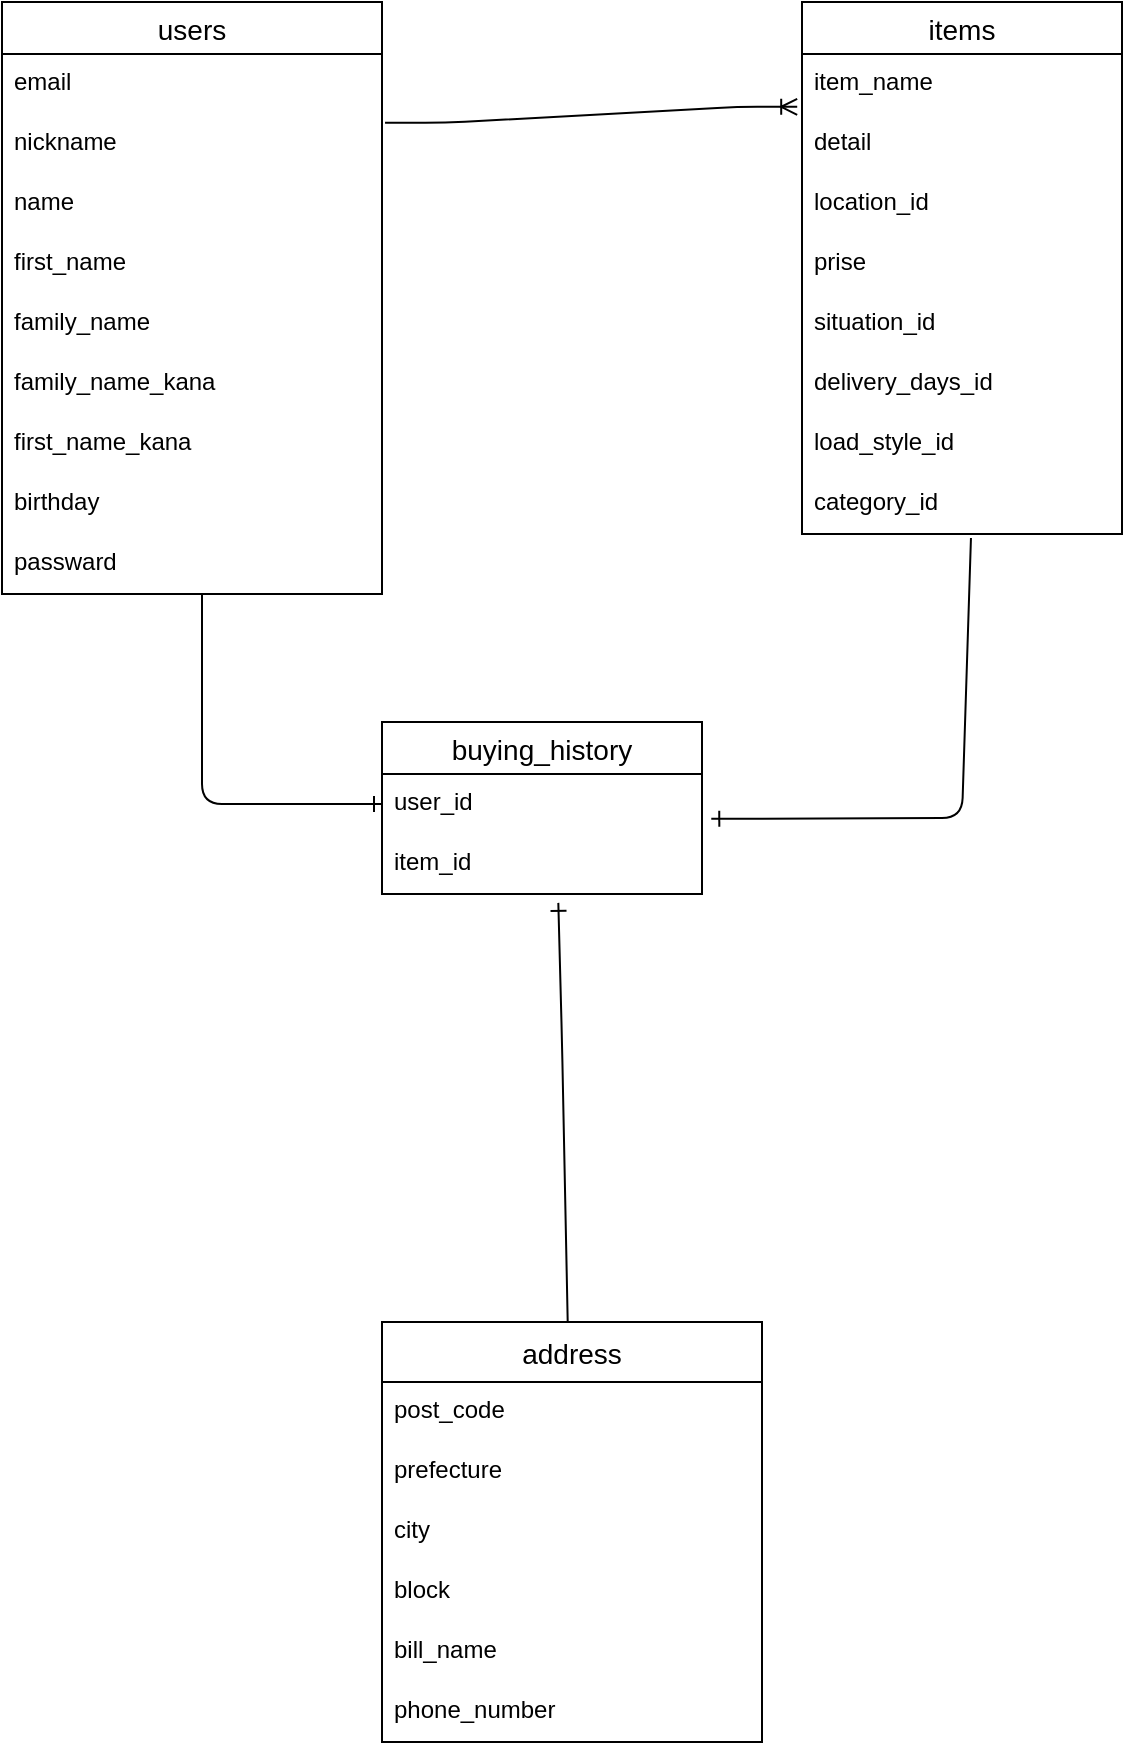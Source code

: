 <mxfile>
    <diagram id="vUAfDDYH80ylygRSDVf_" name="ページ1">
        <mxGraphModel dx="962" dy="1151" grid="1" gridSize="10" guides="1" tooltips="1" connect="1" arrows="1" fold="1" page="1" pageScale="1" pageWidth="827" pageHeight="1169" math="0" shadow="0">
            <root>
                <mxCell id="0"/>
                <mxCell id="1" parent="0"/>
                <mxCell id="aNcTtVKggBZiyaW0FNk8-1" value="users" style="swimlane;fontStyle=0;childLayout=stackLayout;horizontal=1;startSize=26;horizontalStack=0;resizeParent=1;resizeParentMax=0;resizeLast=0;collapsible=1;marginBottom=0;align=center;fontSize=14;rounded=0;" parent="1" vertex="1">
                    <mxGeometry x="60" y="80" width="190" height="296" as="geometry"/>
                </mxCell>
                <mxCell id="aNcTtVKggBZiyaW0FNk8-2" value="email" style="text;strokeColor=none;fillColor=none;spacingLeft=4;spacingRight=4;overflow=hidden;rotatable=0;points=[[0,0.5],[1,0.5]];portConstraint=eastwest;fontSize=12;rounded=0;" parent="aNcTtVKggBZiyaW0FNk8-1" vertex="1">
                    <mxGeometry y="26" width="190" height="30" as="geometry"/>
                </mxCell>
                <mxCell id="aNcTtVKggBZiyaW0FNk8-3" value="nickname" style="text;strokeColor=none;fillColor=none;spacingLeft=4;spacingRight=4;overflow=hidden;rotatable=0;points=[[0,0.5],[1,0.5]];portConstraint=eastwest;fontSize=12;rounded=0;" parent="aNcTtVKggBZiyaW0FNk8-1" vertex="1">
                    <mxGeometry y="56" width="190" height="30" as="geometry"/>
                </mxCell>
                <mxCell id="aNcTtVKggBZiyaW0FNk8-21" value="name" style="text;strokeColor=none;fillColor=none;spacingLeft=4;spacingRight=4;overflow=hidden;rotatable=0;points=[[0,0.5],[1,0.5]];portConstraint=eastwest;fontSize=12;glass=0;" parent="aNcTtVKggBZiyaW0FNk8-1" vertex="1">
                    <mxGeometry y="86" width="190" height="30" as="geometry"/>
                </mxCell>
                <mxCell id="aNcTtVKggBZiyaW0FNk8-45" value="first_name" style="text;strokeColor=none;fillColor=none;spacingLeft=4;spacingRight=4;overflow=hidden;rotatable=0;points=[[0,0.5],[1,0.5]];portConstraint=eastwest;fontSize=12;glass=0;" parent="aNcTtVKggBZiyaW0FNk8-1" vertex="1">
                    <mxGeometry y="116" width="190" height="30" as="geometry"/>
                </mxCell>
                <mxCell id="aNcTtVKggBZiyaW0FNk8-46" value="family_name" style="text;strokeColor=none;fillColor=none;spacingLeft=4;spacingRight=4;overflow=hidden;rotatable=0;points=[[0,0.5],[1,0.5]];portConstraint=eastwest;fontSize=12;glass=0;" parent="aNcTtVKggBZiyaW0FNk8-1" vertex="1">
                    <mxGeometry y="146" width="190" height="30" as="geometry"/>
                </mxCell>
                <mxCell id="aNcTtVKggBZiyaW0FNk8-47" value="family_name_kana" style="text;strokeColor=none;fillColor=none;spacingLeft=4;spacingRight=4;overflow=hidden;rotatable=0;points=[[0,0.5],[1,0.5]];portConstraint=eastwest;fontSize=12;glass=0;" parent="aNcTtVKggBZiyaW0FNk8-1" vertex="1">
                    <mxGeometry y="176" width="190" height="30" as="geometry"/>
                </mxCell>
                <mxCell id="aNcTtVKggBZiyaW0FNk8-49" value="first_name_kana" style="text;strokeColor=none;fillColor=none;spacingLeft=4;spacingRight=4;overflow=hidden;rotatable=0;points=[[0,0.5],[1,0.5]];portConstraint=eastwest;fontSize=12;glass=0;" parent="aNcTtVKggBZiyaW0FNk8-1" vertex="1">
                    <mxGeometry y="206" width="190" height="30" as="geometry"/>
                </mxCell>
                <mxCell id="aNcTtVKggBZiyaW0FNk8-22" value="birthday" style="text;strokeColor=none;fillColor=none;spacingLeft=4;spacingRight=4;overflow=hidden;rotatable=0;points=[[0,0.5],[1,0.5]];portConstraint=eastwest;fontSize=12;glass=0;" parent="aNcTtVKggBZiyaW0FNk8-1" vertex="1">
                    <mxGeometry y="236" width="190" height="30" as="geometry"/>
                </mxCell>
                <mxCell id="aNcTtVKggBZiyaW0FNk8-19" value="passward" style="text;strokeColor=none;fillColor=none;spacingLeft=4;spacingRight=4;overflow=hidden;rotatable=0;points=[[0,0.5],[1,0.5]];portConstraint=eastwest;fontSize=12;glass=0;" parent="aNcTtVKggBZiyaW0FNk8-1" vertex="1">
                    <mxGeometry y="266" width="190" height="30" as="geometry"/>
                </mxCell>
                <mxCell id="aNcTtVKggBZiyaW0FNk8-8" value="items" style="swimlane;fontStyle=0;childLayout=stackLayout;horizontal=1;startSize=26;horizontalStack=0;resizeParent=1;resizeParentMax=0;resizeLast=0;collapsible=1;marginBottom=0;align=center;fontSize=14;rounded=0;" parent="1" vertex="1">
                    <mxGeometry x="460" y="80" width="160" height="266" as="geometry"/>
                </mxCell>
                <mxCell id="aNcTtVKggBZiyaW0FNk8-9" value="item_name" style="text;strokeColor=none;fillColor=none;spacingLeft=4;spacingRight=4;overflow=hidden;rotatable=0;points=[[0,0.5],[1,0.5]];portConstraint=eastwest;fontSize=12;rounded=0;" parent="aNcTtVKggBZiyaW0FNk8-8" vertex="1">
                    <mxGeometry y="26" width="160" height="30" as="geometry"/>
                </mxCell>
                <mxCell id="aNcTtVKggBZiyaW0FNk8-23" value="detail" style="text;strokeColor=none;fillColor=none;spacingLeft=4;spacingRight=4;overflow=hidden;rotatable=0;points=[[0,0.5],[1,0.5]];portConstraint=eastwest;fontSize=12;glass=0;" parent="aNcTtVKggBZiyaW0FNk8-8" vertex="1">
                    <mxGeometry y="56" width="160" height="30" as="geometry"/>
                </mxCell>
                <mxCell id="aNcTtVKggBZiyaW0FNk8-37" value="location_id" style="text;strokeColor=none;fillColor=none;spacingLeft=4;spacingRight=4;overflow=hidden;rotatable=0;points=[[0,0.5],[1,0.5]];portConstraint=eastwest;fontSize=12;glass=0;" parent="aNcTtVKggBZiyaW0FNk8-8" vertex="1">
                    <mxGeometry y="86" width="160" height="30" as="geometry"/>
                </mxCell>
                <mxCell id="aNcTtVKggBZiyaW0FNk8-20" value="prise" style="text;strokeColor=none;fillColor=none;spacingLeft=4;spacingRight=4;overflow=hidden;rotatable=0;points=[[0,0.5],[1,0.5]];portConstraint=eastwest;fontSize=12;glass=0;" parent="aNcTtVKggBZiyaW0FNk8-8" vertex="1">
                    <mxGeometry y="116" width="160" height="30" as="geometry"/>
                </mxCell>
                <mxCell id="aNcTtVKggBZiyaW0FNk8-24" value="situation_id" style="text;strokeColor=none;fillColor=none;spacingLeft=4;spacingRight=4;overflow=hidden;rotatable=0;points=[[0,0.5],[1,0.5]];portConstraint=eastwest;fontSize=12;glass=0;" parent="aNcTtVKggBZiyaW0FNk8-8" vertex="1">
                    <mxGeometry y="146" width="160" height="30" as="geometry"/>
                </mxCell>
                <mxCell id="aNcTtVKggBZiyaW0FNk8-38" value="delivery_days_id" style="text;strokeColor=none;fillColor=none;spacingLeft=4;spacingRight=4;overflow=hidden;rotatable=0;points=[[0,0.5],[1,0.5]];portConstraint=eastwest;fontSize=12;glass=0;" parent="aNcTtVKggBZiyaW0FNk8-8" vertex="1">
                    <mxGeometry y="176" width="160" height="30" as="geometry"/>
                </mxCell>
                <mxCell id="aNcTtVKggBZiyaW0FNk8-39" value="load_style_id" style="text;strokeColor=none;fillColor=none;spacingLeft=4;spacingRight=4;overflow=hidden;rotatable=0;points=[[0,0.5],[1,0.5]];portConstraint=eastwest;fontSize=12;glass=0;" parent="aNcTtVKggBZiyaW0FNk8-8" vertex="1">
                    <mxGeometry y="206" width="160" height="30" as="geometry"/>
                </mxCell>
                <mxCell id="aNcTtVKggBZiyaW0FNk8-44" value="category_id" style="text;strokeColor=none;fillColor=none;spacingLeft=4;spacingRight=4;overflow=hidden;rotatable=0;points=[[0,0.5],[1,0.5]];portConstraint=eastwest;fontSize=12;glass=0;" parent="aNcTtVKggBZiyaW0FNk8-8" vertex="1">
                    <mxGeometry y="236" width="160" height="30" as="geometry"/>
                </mxCell>
                <mxCell id="8" style="edgeStyle=none;html=1;entryX=0.551;entryY=1.148;entryDx=0;entryDy=0;entryPerimeter=0;endArrow=ERone;endFill=0;" edge="1" parent="1" source="aNcTtVKggBZiyaW0FNk8-12" target="4">
                    <mxGeometry relative="1" as="geometry">
                        <Array as="points">
                            <mxPoint x="340" y="600"/>
                        </Array>
                    </mxGeometry>
                </mxCell>
                <mxCell id="aNcTtVKggBZiyaW0FNk8-12" value="address" style="swimlane;fontStyle=0;childLayout=stackLayout;horizontal=1;startSize=30;horizontalStack=0;resizeParent=1;resizeParentMax=0;resizeLast=0;collapsible=1;marginBottom=0;align=center;fontSize=14;rounded=0;glass=0;" parent="1" vertex="1">
                    <mxGeometry x="250" y="740" width="190" height="210" as="geometry"/>
                </mxCell>
                <mxCell id="aNcTtVKggBZiyaW0FNk8-13" value="post_code" style="text;strokeColor=none;fillColor=none;spacingLeft=4;spacingRight=4;overflow=hidden;rotatable=0;points=[[0,0.5],[1,0.5]];portConstraint=eastwest;fontSize=12;rounded=0;" parent="aNcTtVKggBZiyaW0FNk8-12" vertex="1">
                    <mxGeometry y="30" width="190" height="30" as="geometry"/>
                </mxCell>
                <mxCell id="aNcTtVKggBZiyaW0FNk8-14" value="prefecture" style="text;strokeColor=none;fillColor=none;spacingLeft=4;spacingRight=4;overflow=hidden;rotatable=0;points=[[0,0.5],[1,0.5]];portConstraint=eastwest;fontSize=12;rounded=0;" parent="aNcTtVKggBZiyaW0FNk8-12" vertex="1">
                    <mxGeometry y="60" width="190" height="30" as="geometry"/>
                </mxCell>
                <mxCell id="aNcTtVKggBZiyaW0FNk8-15" value="city" style="text;strokeColor=none;fillColor=none;spacingLeft=4;spacingRight=4;overflow=hidden;rotatable=0;points=[[0,0.5],[1,0.5]];portConstraint=eastwest;fontSize=12;rounded=0;" parent="aNcTtVKggBZiyaW0FNk8-12" vertex="1">
                    <mxGeometry y="90" width="190" height="30" as="geometry"/>
                </mxCell>
                <mxCell id="aNcTtVKggBZiyaW0FNk8-26" value="block" style="text;strokeColor=none;fillColor=none;spacingLeft=4;spacingRight=4;overflow=hidden;rotatable=0;points=[[0,0.5],[1,0.5]];portConstraint=eastwest;fontSize=12;glass=0;" parent="aNcTtVKggBZiyaW0FNk8-12" vertex="1">
                    <mxGeometry y="120" width="190" height="30" as="geometry"/>
                </mxCell>
                <mxCell id="aNcTtVKggBZiyaW0FNk8-27" value="bill_name" style="text;strokeColor=none;fillColor=none;spacingLeft=4;spacingRight=4;overflow=hidden;rotatable=0;points=[[0,0.5],[1,0.5]];portConstraint=eastwest;fontSize=12;glass=0;" parent="aNcTtVKggBZiyaW0FNk8-12" vertex="1">
                    <mxGeometry y="150" width="190" height="30" as="geometry"/>
                </mxCell>
                <mxCell id="7" value="phone_number" style="text;strokeColor=none;fillColor=none;spacingLeft=4;spacingRight=4;overflow=hidden;rotatable=0;points=[[0,0.5],[1,0.5]];portConstraint=eastwest;fontSize=12;" parent="aNcTtVKggBZiyaW0FNk8-12" vertex="1">
                    <mxGeometry y="180" width="190" height="30" as="geometry"/>
                </mxCell>
                <mxCell id="aNcTtVKggBZiyaW0FNk8-16" value="" style="edgeStyle=entityRelationEdgeStyle;fontSize=12;html=1;endArrow=ERoneToMany;entryX=-0.015;entryY=0.881;entryDx=0;entryDy=0;exitX=1.008;exitY=0.147;exitDx=0;exitDy=0;exitPerimeter=0;entryPerimeter=0;" parent="1" source="aNcTtVKggBZiyaW0FNk8-3" target="aNcTtVKggBZiyaW0FNk8-9" edge="1">
                    <mxGeometry width="100" height="100" relative="1" as="geometry">
                        <mxPoint x="250" y="160" as="sourcePoint"/>
                        <mxPoint x="350" y="60" as="targetPoint"/>
                    </mxGeometry>
                </mxCell>
                <mxCell id="aNcTtVKggBZiyaW0FNk8-54" value="" style="fontSize=12;html=1;endArrow=ERone;endFill=1;elbow=vertical;exitX=0.528;exitY=1.067;exitDx=0;exitDy=0;exitPerimeter=0;entryX=1.029;entryY=0.747;entryDx=0;entryDy=0;entryPerimeter=0;" parent="1" source="aNcTtVKggBZiyaW0FNk8-44" target="3" edge="1">
                    <mxGeometry width="100" height="100" relative="1" as="geometry">
                        <mxPoint x="510" y="620" as="sourcePoint"/>
                        <mxPoint x="610" y="520" as="targetPoint"/>
                        <Array as="points">
                            <mxPoint x="540" y="488"/>
                        </Array>
                    </mxGeometry>
                </mxCell>
                <mxCell id="2" value="buying_history" style="swimlane;fontStyle=0;childLayout=stackLayout;horizontal=1;startSize=26;horizontalStack=0;resizeParent=1;resizeParentMax=0;resizeLast=0;collapsible=1;marginBottom=0;align=center;fontSize=14;" parent="1" vertex="1">
                    <mxGeometry x="250" y="440" width="160" height="86" as="geometry"/>
                </mxCell>
                <mxCell id="3" value="user_id" style="text;strokeColor=none;fillColor=none;spacingLeft=4;spacingRight=4;overflow=hidden;rotatable=0;points=[[0,0.5],[1,0.5]];portConstraint=eastwest;fontSize=12;" parent="2" vertex="1">
                    <mxGeometry y="26" width="160" height="30" as="geometry"/>
                </mxCell>
                <mxCell id="4" value="item_id" style="text;strokeColor=none;fillColor=none;spacingLeft=4;spacingRight=4;overflow=hidden;rotatable=0;points=[[0,0.5],[1,0.5]];portConstraint=eastwest;fontSize=12;" parent="2" vertex="1">
                    <mxGeometry y="56" width="160" height="30" as="geometry"/>
                </mxCell>
                <mxCell id="5" value="" style="fontSize=12;html=1;endArrow=ERone;endFill=1;elbow=vertical;exitX=0.528;exitY=1.067;exitDx=0;exitDy=0;exitPerimeter=0;entryX=0;entryY=0.5;entryDx=0;entryDy=0;" parent="1" target="3" edge="1">
                    <mxGeometry width="100" height="100" relative="1" as="geometry">
                        <mxPoint x="160" y="376" as="sourcePoint"/>
                        <mxPoint x="160.52" y="597.99" as="targetPoint"/>
                        <Array as="points">
                            <mxPoint x="160" y="481"/>
                        </Array>
                    </mxGeometry>
                </mxCell>
            </root>
        </mxGraphModel>
    </diagram>
</mxfile>